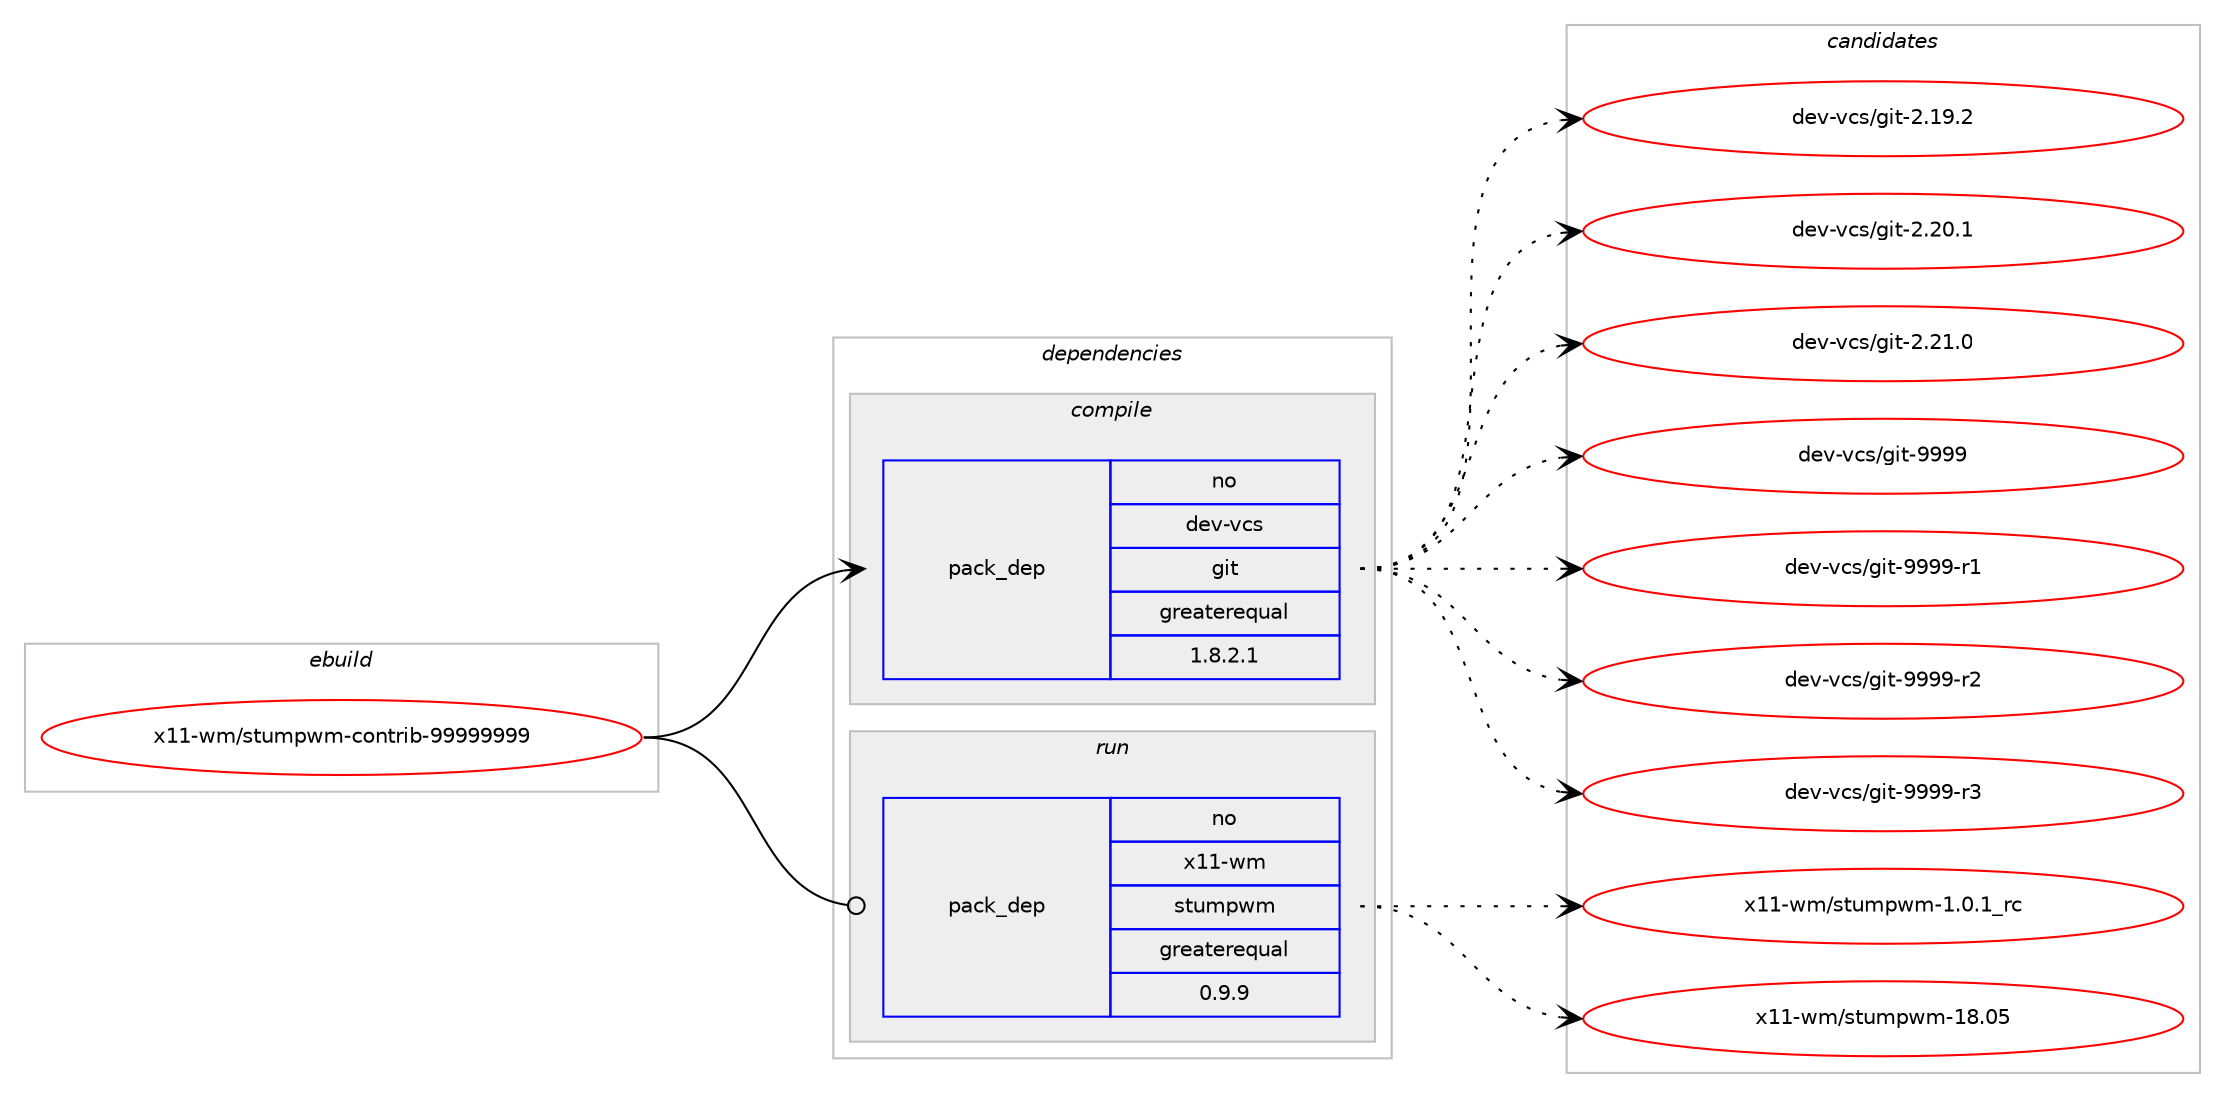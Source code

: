 digraph prolog {

# *************
# Graph options
# *************

newrank=true;
concentrate=true;
compound=true;
graph [rankdir=LR,fontname=Helvetica,fontsize=10,ranksep=1.5];#, ranksep=2.5, nodesep=0.2];
edge  [arrowhead=vee];
node  [fontname=Helvetica,fontsize=10];

# **********
# The ebuild
# **********

subgraph cluster_leftcol {
color=gray;
rank=same;
label=<<i>ebuild</i>>;
id [label="x11-wm/stumpwm-contrib-99999999", color=red, width=4, href="../x11-wm/stumpwm-contrib-99999999.svg"];
}

# ****************
# The dependencies
# ****************

subgraph cluster_midcol {
color=gray;
label=<<i>dependencies</i>>;
subgraph cluster_compile {
fillcolor="#eeeeee";
style=filled;
label=<<i>compile</i>>;
subgraph pack1274260 {
dependency1771732 [label=<<TABLE BORDER="0" CELLBORDER="1" CELLSPACING="0" CELLPADDING="4" WIDTH="220"><TR><TD ROWSPAN="6" CELLPADDING="30">pack_dep</TD></TR><TR><TD WIDTH="110">no</TD></TR><TR><TD>dev-vcs</TD></TR><TR><TD>git</TD></TR><TR><TD>greaterequal</TD></TR><TR><TD>1.8.2.1</TD></TR></TABLE>>, shape=none, color=blue];
}
id:e -> dependency1771732:w [weight=20,style="solid",arrowhead="vee"];
}
subgraph cluster_compileandrun {
fillcolor="#eeeeee";
style=filled;
label=<<i>compile and run</i>>;
}
subgraph cluster_run {
fillcolor="#eeeeee";
style=filled;
label=<<i>run</i>>;
subgraph pack1274261 {
dependency1771733 [label=<<TABLE BORDER="0" CELLBORDER="1" CELLSPACING="0" CELLPADDING="4" WIDTH="220"><TR><TD ROWSPAN="6" CELLPADDING="30">pack_dep</TD></TR><TR><TD WIDTH="110">no</TD></TR><TR><TD>x11-wm</TD></TR><TR><TD>stumpwm</TD></TR><TR><TD>greaterequal</TD></TR><TR><TD>0.9.9</TD></TR></TABLE>>, shape=none, color=blue];
}
id:e -> dependency1771733:w [weight=20,style="solid",arrowhead="odot"];
}
}

# **************
# The candidates
# **************

subgraph cluster_choices {
rank=same;
color=gray;
label=<<i>candidates</i>>;

subgraph choice1274260 {
color=black;
nodesep=1;
choice10010111845118991154710310511645504649574650 [label="dev-vcs/git-2.19.2", color=red, width=4,href="../dev-vcs/git-2.19.2.svg"];
choice10010111845118991154710310511645504650484649 [label="dev-vcs/git-2.20.1", color=red, width=4,href="../dev-vcs/git-2.20.1.svg"];
choice10010111845118991154710310511645504650494648 [label="dev-vcs/git-2.21.0", color=red, width=4,href="../dev-vcs/git-2.21.0.svg"];
choice1001011184511899115471031051164557575757 [label="dev-vcs/git-9999", color=red, width=4,href="../dev-vcs/git-9999.svg"];
choice10010111845118991154710310511645575757574511449 [label="dev-vcs/git-9999-r1", color=red, width=4,href="../dev-vcs/git-9999-r1.svg"];
choice10010111845118991154710310511645575757574511450 [label="dev-vcs/git-9999-r2", color=red, width=4,href="../dev-vcs/git-9999-r2.svg"];
choice10010111845118991154710310511645575757574511451 [label="dev-vcs/git-9999-r3", color=red, width=4,href="../dev-vcs/git-9999-r3.svg"];
dependency1771732:e -> choice10010111845118991154710310511645504649574650:w [style=dotted,weight="100"];
dependency1771732:e -> choice10010111845118991154710310511645504650484649:w [style=dotted,weight="100"];
dependency1771732:e -> choice10010111845118991154710310511645504650494648:w [style=dotted,weight="100"];
dependency1771732:e -> choice1001011184511899115471031051164557575757:w [style=dotted,weight="100"];
dependency1771732:e -> choice10010111845118991154710310511645575757574511449:w [style=dotted,weight="100"];
dependency1771732:e -> choice10010111845118991154710310511645575757574511450:w [style=dotted,weight="100"];
dependency1771732:e -> choice10010111845118991154710310511645575757574511451:w [style=dotted,weight="100"];
}
subgraph choice1274261 {
color=black;
nodesep=1;
choice120494945119109471151161171091121191094549464846499511499 [label="x11-wm/stumpwm-1.0.1_rc", color=red, width=4,href="../x11-wm/stumpwm-1.0.1_rc.svg"];
choice12049494511910947115116117109112119109454956464853 [label="x11-wm/stumpwm-18.05", color=red, width=4,href="../x11-wm/stumpwm-18.05.svg"];
dependency1771733:e -> choice120494945119109471151161171091121191094549464846499511499:w [style=dotted,weight="100"];
dependency1771733:e -> choice12049494511910947115116117109112119109454956464853:w [style=dotted,weight="100"];
}
}

}
